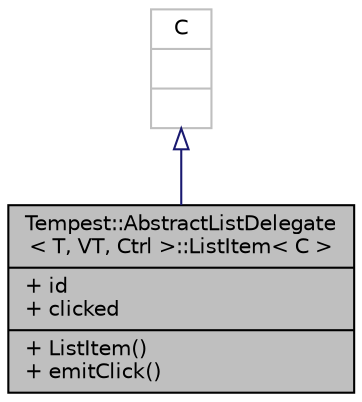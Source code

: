 digraph "Tempest::AbstractListDelegate&lt; T, VT, Ctrl &gt;::ListItem&lt; C &gt;"
{
  edge [fontname="Helvetica",fontsize="10",labelfontname="Helvetica",labelfontsize="10"];
  node [fontname="Helvetica",fontsize="10",shape=record];
  Node0 [label="{Tempest::AbstractListDelegate\l\< T, VT, Ctrl \>::ListItem\< C \>\n|+ id\l+ clicked\l|+ ListItem()\l+ emitClick()\l}",height=0.2,width=0.4,color="black", fillcolor="grey75", style="filled", fontcolor="black"];
  Node1 -> Node0 [dir="back",color="midnightblue",fontsize="10",style="solid",arrowtail="onormal",fontname="Helvetica"];
  Node1 [label="{C\n||}",height=0.2,width=0.4,color="grey75", fillcolor="white", style="filled"];
}
